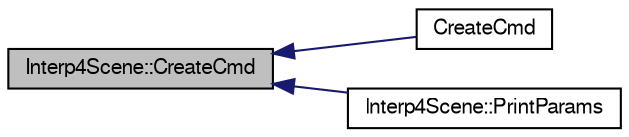 digraph "Interp4Scene::CreateCmd"
{
  edge [fontname="FreeSans",fontsize="10",labelfontname="FreeSans",labelfontsize="10"];
  node [fontname="FreeSans",fontsize="10",shape=record];
  rankdir="LR";
  Node1 [label="Interp4Scene::CreateCmd",height=0.2,width=0.4,color="black", fillcolor="grey75", style="filled", fontcolor="black"];
  Node1 -> Node2 [dir="back",color="midnightblue",fontsize="10",style="solid",fontname="FreeSans"];
  Node2 [label="CreateCmd",height=0.2,width=0.4,color="black", fillcolor="white", style="filled",URL="$_interp4_scene_8cpp.html#a0ab483787498a2b002838d9426437be6"];
  Node1 -> Node3 [dir="back",color="midnightblue",fontsize="10",style="solid",fontname="FreeSans"];
  Node3 [label="Interp4Scene::PrintParams",height=0.2,width=0.4,color="black", fillcolor="white", style="filled",URL="$class_interp4_scene.html#ab144b15d4bc8a9a4efdbeb21c5fbef4f"];
}
